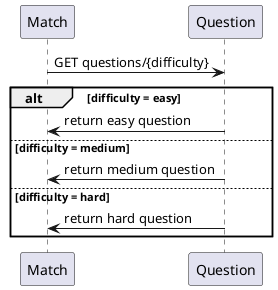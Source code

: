 @startuml
Match -> Question: GET questions/{difficulty}

alt difficulty = easy

    Question -> Match: return easy question

else difficulty = medium

    Question -> Match: return medium question

else difficulty = hard

    Question -> Match: return hard question

end
@enduml